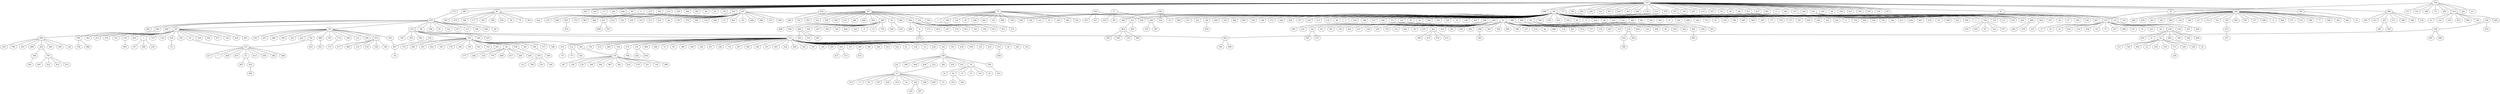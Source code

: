 graph {1 [label="318" level=1];
2 [label="547" level=1];
4 [label="282" level=1];
5 [label="361" level=2];
6 [label="409" level=1];
7 [label="485" level=3];
8 [label="444" level=4];
9 [label="82" level=1];
11 [label="84" level=1];
12 [label="127" level=5];
13 [label="442" level=5];
14 [label="5" level=1];
15 [label="115" level=1];
16 [label="338" level=2];
17 [label="494" level=1];
51 [label="283" level=1];
20 [label="86" level=1];
21 [label="40" level=2];
22 [label="176" level=4];
23 [label="333" level=1];
24 [label="486" level=2];
3 [label="64" level=1];
26 [label="263" level=2];
27 [label="245" level=2];
28 [label="121" level=1];
29 [label="615" level=2];
30 [label="420" level=1];
18 [label="925" level=5];
25 [label="482" level=2];
42 [label="170" level=1];
32 [label="113" level=1];
33 [label="976" level=5];
34 [label="725" level=5];
35 [label="367" level=1];
37 [label="114" level=1];
38 [label="527" level=5];
39 [label="76" level=5];
40 [label="36" level=3];
41 [label="96" level=1];
31 [label="417" level=2];
10 [label="981" level=5];
43 [label="13" level=1];
58 [label="326" level=3];
46 [label="411" level=1];
47 [label="426" level=2];
48 [label="107" level=1];
50 [label="160" level=1];
19 [label="48" level=2];
52 [label="256" level=1];
49 [label="423" level=3];
54 [label="47" level=1];
55 [label="169" level=1];
56 [label="455" level=2];
53 [label="370" level=4];
44 [label="83" level=1];
45 [label="375" level=1];
57 [label="443" level=2];
59 [label="424" level=1];
60 [label="171" level=3];
36 [label="183" level=1];
61 [label="339" level=2];
62 [label="847" level=5];
66 [label="133" level=1];
63 [label="165" level=1];
64 [label="437" level=3];
65 [label="38" level=2];
67 [label="87" level=1];
68 [label="340" level=1];
69 [label="679" level=1];
70 [label="187" level=1];
71 [label="80" level=1];
72 [label="533" level=1];
73 [label="68" level=2];
74 [label="188" level=3];
77 [label="81" level=1];
78 [label="551" level=5];
79 [label="971" level=1];
75 [label="137" level=1];
80 [label="189" level=2];
81 [label="508" level=4];
82 [label="69" level=2];
83 [label="549" level=1];
84 [label="663" level=5];
76 [label="460" level=2];
85 [label="764" level=1];
87 [label="331" level=5];
86 [label="168" level=2];
90 [label="314" level=1];
88 [label="74" level=1];
89 [label="483" level=3];
91 [label="541" level=5];
92 [label="211" level=1];
93 [label="30" level=1];
94 [label="377" level=1];
95 [label="135" level=1];
96 [label="336" level=1];
97 [label="136" level=5];
108 [label="27" level=2];
98 [label="93" level=1];
99 [label="23" level=1];
100 [label="914" level=5];
111 [label="116" level=1];
103 [label="438" level=1];
104 [label="62" level=1];
105 [label="75" level=5];
106 [label="337" level=4];
107 [label="860" level=5];
109 [label="65" level=1];
101 [label="31" level=2];
102 [label="251" level=4];
110 [label="26" level=4];
112 [label="694" level=1];
116 [label="664" level=5];
114 [label="290" level=1];
113 [label="129" level=1];
115 [label="255" level=2];
118 [label="706" level=5];
117 [label="610" level=5];
119 [label="484" level=5];
120 [label="493" level=1];
123 [label="350" level=1];
124 [label="851" level=5];
125 [label="94" level=2];
134 [label="936" level=3];
127 [label="345" level=5];
128 [label="320" level=2];
143 [label="157" level=2];
129 [label="180" level=1];
130 [label="572" level=5];
131 [label="342" level=2];
132 [label="681" level=5];
126 [label="351" level=2];
141 [label="822" level=5];
136 [label="593" level=3];
137 [label="178" level=4];
138 [label="204" level=4];
139 [label="191" level=2];
140 [label="343" level=5];
142 [label="352" level=5];
337 [label="172" level=1];
340 [label="219" level=3];
494 [label="212" level=1];
510 [label="468" level=5];
484 [label="275" level=4];
485 [label="346" level=5];
486 [label="51" level=2];
497 [label="60" level=2];
487 [label="280" level=1];
488 [label="440" level=2];
503 [label="249" level=1];
491 [label="457" level=5];
492 [label="166" level=1];
493 [label="231" level=2];
496 [label="714" level=5];
526 [label="207" level=5];
336 [label="655" level=2];
498 [label="585" level=5];
499 [label="526" level=2];
500 [label="515" level=3];
501 [label="403" level=5];
502 [label="434" level=1];
516 [label="820" level=1];
523 [label="542" level=5];
525 [label="167" level=2];
490 [label="130" level=4];
504 [label="295" level=1];
505 [label="197" level=4];
506 [label="285" level=1];
507 [label="365" level=1];
508 [label="292" level=4];
520 [label="413" level=5];
511 [label="523" level=5];
512 [label="61" level=2];
513 [label="128" level=1];
281 [label="142" level=1];
515 [label="14" level=1];
529 [label="228" level=5];
517 [label="181" level=2];
483 [label="450" level=2];
519 [label="458" level=2];
521 [label="123" level=4];
522 [label="419" level=1];
524 [label="813" level=5];
509 [label="28" level=1];
489 [label="205" level=4];
514 [label="143" level=2];
527 [label="734" level=5];
528 [label="214" level=2];
518 [label="464" level=2];
889 [label="935" level=3];
886 [label="353" level=3];
915 [label="100" level=3];
986 [label="125" level=5];
979 [label="768" level=5];
145 [label="92" level=2];
146 [label="883" level=4];
147 [label="560" level=2];
149 [label="260" level=5];
148 [label="400" level=4];
150 [label="816" level=5];
151 [label="41" level=1];
449 [label="156" level=5];
443 [label="179" level=2];
255 [label="550" level=2];
256 [label="363" level=2];
257 [label="366" level=1];
258 [label="473" level=1];
259 [label="316" level=2];
260 [label="518" level=2];
261 [label="155" level=2];
262 [label="932" level=1];
263 [label="710" level=5];
264 [label="152" level=2];
254 [label="1" level=2];
271 [label="145" level=2];
265 [label="20" level=2];
266 [label="418" level=4];
267 [label="546" level=1];
268 [label="671" level=5];
270 [label="146" level=5];
272 [label="459" level=2];
269 [label="667" level=5];
273 [label="480" level=1];
274 [label="39" level=2];
275 [label="356" level=2];
276 [label="509" level=2];
282 [label="564" level=4];
277 [label="221" level=1];
278 [label="638" level=5];
279 [label="362" level=2];
280 [label="678" level=5];
283 [label="252" level=1];
284 [label="474" level=1];
285 [label="880" level=4];
286 [label="747" level=4];
294 [label="174" level=2];
288 [label="286" level=3];
295 [label="112" level=5];
289 [label="384" level=5];
290 [label="230" level=5];
291 [label="287" level=5];
292 [label="490" level=3];
296 [label="303" level=1];
297 [label="299" level=5];
298 [label="431" level=5];
293 [label="253" level=3];
152 [label="489" level=1];
299 [label="210" level=1];
300 [label="929" level=5];
302 [label="132" level=2];
301 [label="408" level=2];
303 [label="312" level=5];
304 [label="317" level=1];
307 [label="35" level=2];
310 [label="151" level=3];
308 [label="33" level=4];
309 [label="34" level=4];
306 [label="29" level=2];
311 [label="37" level=4];
153 [label="244" level=1];
324 [label="235" level=5];
325 [label="301" level=1];
326 [label="810" level=5];
327 [label="241" level=5];
328 [label="422" level=3];
334 [label="237" level=4];
332 [label="159" level=4];
329 [label="236" level=2];
330 [label="158" level=2];
331 [label="233" level=2];
333 [label="963" level=3];
335 [label="58" level=1];
873 [label="872" level=5];
341 [label="79" level=3];
342 [label="454" level=2];
343 [label="258" level=2];
182 [label="106" level=1];
345 [label="22" level=5];
346 [label="259" level=4];
347 [label="530" level=5];
348 [label="373" level=3];
344 [label="520" level=2];
351 [label="538" level=5];
352 [label="723" level=5];
350 [label="728" level=5];
353 [label="818" level=5];
355 [label="447" level=2];
356 [label="322" level=5];
357 [label="429" level=4];
372 [label="335" level=5];
358 [label="273" level=4];
359 [label="933" level=5];
360 [label="46" level=2];
362 [label="139" level=4];
363 [label="579" level=5];
364 [label="592" level=4];
365 [label="334" level=5];
366 [label="446" level=5];
367 [label="15" level=2];
188 [label="269" level=1];
368 [label="461" level=5];
369 [label="45" level=2];
370 [label="448" level=3];
373 [label="690" level=5];
374 [label="272" level=2];
375 [label="428" level=5];
376 [label="812" level=2];
377 [label="627" level=2];
379 [label="809" level=2];
378 [label="707" level=4];
729 [label="558" level=5];
661 [label="529" level=4];
787 [label="674" level=5];
383 [label="597" level=5];
384 [label="577" level=5];
386 [label="586" level=5];
387 [label="4" level=1];
388 [label="856" level=2];
389 [label="371" level=1];
390 [label="153" level=2];
391 [label="589" level=5];
392 [label="77" level=5];
393 [label="588" level=5];
394 [label="393" level=1];
395 [label="641" level=5];
396 [label="288" level=4];
397 [label="478" level=3];
398 [label="441" level=2];
399 [label="163" level=2];
400 [label="404" level=1];
401 [label="154" level=2];
402 [label="190" level=4];
403 [label="217" level=5];
410 [label="311" level=4];
405 [label="531" level=2];
407 [label="355" level=2];
408 [label="662" level=5];
122 [label="21" level=1];
412 [label="896" level=4];
413 [label="308" level=3];
414 [label="327" level=4];
416 [label="274" level=5];
417 [label="44" level=1];
418 [label="686" level=5];
121 [label="118" level=4];
419 [label="467" level=5];
421 [label="519" level=5];
420 [label="777" level=5];
411 [label="278" level=2];
425 [label="647" level=5];
424 [label="624" level=5];
427 [label="462" level=4];
428 [label="296" level=2];
429 [label="581" level=4];
431 [label="548" level=4];
433 [label="328" level=5];
434 [label="186" level=4];
436 [label="477" level=5];
435 [label="469" level=5];
438 [label="110" level=5];
439 [label="514" level=5];
445 [label="150" level=4];
446 [label="388" level=5];
448 [label="347" level=5];
451 [label="104" level=4];
452 [label="122" level=5];
454 [label="148" level=5];
455 [label="262" level=5];
456 [label="907" level=5];
457 [label="381" level=4];
450 [label="203" level=4];
458 [label="378" level=5];
453 [label="321" level=2];
459 [label="781" level=5];
460 [label="621" level=5];
461 [label="537" level=2];
462 [label="407" level=2];
463 [label="266" level=2];
464 [label="43" level=3];
465 [label="265" level=4];
466 [label="566" level=4];
467 [label="525" level=3];
468 [label="503" level=5];
472 [label="374" level=5];
469 [label="505" level=5];
470 [label="332" level=5];
471 [label="358" level=2];
477 [label="504" level=3];
473 [label="213" level=2];
474 [label="499" level=2];
475 [label="406" level=5];
476 [label="502" level=5];
248 [label="141" level=1];
585 [label="120" level=5];
532 [label="32" level=4];
154 [label="980" level=5];
535 [label="119" level=5];
536 [label="55" level=1];
539 [label="3" level=2];
551 [label="193" level=5];
538 [label="949" level=5];
546 [label="552" level=3];
541 [label="194" level=3];
216 [label="412" level=1];
543 [label="126" level=4];
544 [label="63" level=1];
545 [label="208" level=2];
547 [label="481" level=3];
548 [label="56" level=2];
549 [label="698" level=5];
537 [label="738" level=4];
542 [label="59" level=2];
552 [label="803" level=4];
553 [label="1001" level=5];
556 [label="195" level=4];
557 [label="990" level=5];
555 [label="826" level=5];
558 [label="544" level=4];
562 [label="257" level=5];
563 [label="410" level=5];
155 [label="89" level=2];
565 [label="924" level=5];
564 [label="845" level=4];
567 [label="304" level=4];
569 [label="88" level=4];
570 [label="919" level=5];
575 [label="575" level=5];
577 [label="25" level=4];
224 [label="329" level=1];
583 [label="776" level=4];
586 [label="908" level=5];
587 [label="917" level=5];
588 [label="200" level=4];
589 [label="294" level=5];
591 [label="206" level=2];
592 [label="497" level=4];
596 [label="117" level=5];
595 [label="590" level=5];
597 [label="390" level=2];
598 [label="138" level=4];
600 [label="555" level=5];
599 [label="421" level=2];
601 [label="387" level=3];
156 [label="389" level=2];
604 [label="162" level=2];
605 [label="385" level=5];
606 [label="341" level=5];
607 [label="521" level=5];
602 [label="391" level=5];
608 [label="182" level=2];
609 [label="921" level=5];
610 [label="697" level=5];
611 [label="414" level=5];
615 [label="264" level=3];
619 [label="804" level=5];
616 [label="324" level=5];
620 [label="9" level=4];
617 [label="12" level=2];
618 [label="754" level=5];
621 [label="608" level=4];
622 [label="500" level=5];
623 [label="565" level=5];
624 [label="267" level=5];
625 [label="246" level=5];
626 [label="720" level=5];
629 [label="399" level=3];
628 [label="543" level=3];
631 [label="569" level=3];
632 [label="452" level=3];
633 [label="19" level=2];
635 [label="277" level=5];
640 [label="279" level=5];
642 [label="708" level=5];
647 [label="50" level=5];
644 [label="78" level=5];
645 [label="563" level=5];
649 [label="453" level=4];
652 [label="748" level=4];
651 [label="576" level=5];
848 [label="70" level=5];
849 [label="144" level=5];
815 [label="571" level=5];
657 [label="491" level=5];
659 [label="562" level=4];
660 [label="602" level=4];
662 [label="700" level=5];
663 [label="699" level=5];
158 [label="918" level=5];
670 [label="573" level=5];
666 [label="823" level=5];
668 [label="247" level=5];
669 [label="570" level=5];
667 [label="451" level=5];
671 [label="666" level=5];
665 [label="8" level=4];
159 [label="302" level=5];
673 [label="472" level=5];
674 [label="471" level=5];
677 [label="930" level=5];
678 [label="927" level=5];
679 [label="931" level=5];
208 [label="926" level=5];
681 [label="510" level=5];
683 [label="661" level=3];
682 [label="359" level=4];
314 [label="218" level=2];
686 [label="220" level=5];
684 [label="297" level=5];
689 [label="242" level=4];
690 [label="240" level=5];
860 [label="717" level=5];
173 [label="131" level=2];
694 [label="986" level=2];
695 [label="261" level=2];
696 [label="470" level=5];
699 [label="892" level=5];
702 [label="913" level=5];
703 [label="951" level=5];
704 [label="765" level=5];
706 [label="293" level=5];
707 [label="360" level=4];
708 [label="435" level=5];
709 [label="756" level=5];
714 [label="185" level=5];
713 [label="582" level=5];
715 [label="53" level=3];
717 [label="922" level=5];
716 [label="465" level=5];
730 [label="487" level=5];
731 [label="488" level=5];
315 [label="248" level=5];
736 [label="886" level=5];
737 [label="758" level=5];
316 [label="695" level=5];
740 [label="276" level=5];
741 [label="953" level=5];
742 [label="651" level=5];
744 [label="298" level=5];
225 [label="815" level=5];
981 [label="291" level=5];
941 [label="402" level=5];
238 [label="330" level=5];
751 [label="789" level=5];
948 [label="613" level=5];
819 [label="956" level=5];
755 [label="726" level=5];
757 [label="536" level=5];
207 [label="229" level=4];
718 [label="71" level=5];
758 [label="49" level=5];
760 [label="433" level=5];
160 [label="209" level=1];
162 [label="90" level=5];
322 [label="73" level=4];
768 [label="649" level=5];
769 [label="654" level=4];
770 [label="270" level=5];
163 [label="0" level=3];
164 [label="164" level=2];
779 [label="905" level=5];
782 [label="532" level=5];
781 [label="643" level=5];
165 [label="66" level=4];
318 [label="313" level=5];
380 [label="642" level=1];
382 [label="284" level=3];
181 [label="16" level=1];
381 [label="254" level=1];
788 [label="865" level=5];
798 [label="239" level=5];
478 [label="147" level=2];
168 [label="232" level=1];
802 [label="501" level=5];
893 [label="175" level=5];
810 [label="987" level=5];
809 [label="900" level=5];
811 [label="753" level=5];
169 [label="103" level=2];
338 [label="513" level=2];
822 [label="396" level=5];
980 [label="392" level=5];
833 [label="394" level=4];
836 [label="557" level=5];
222 [label="445" level=5];
837 [label="344" level=5];
839 [label="656" level=5];
868 [label="791" level=2];
869 [label="425" level=4];
870 [label="623" level=5];
871 [label="612" level=2];
872 [label="401" level=2];
479 [label="568" level=4];
482 [label="250" level=4];
171 [label="306" level=2];
184 [label="281" level=2];
172 [label="199" level=2];
862 [label="192" level=5];
863 [label="807" level=2];
174 [label="405" level=1];
175 [label="57" level=2];
215 [label="216" level=5];
223 [label="496" level=5];
176 [label="149" level=4];
177 [label="733" level=5];
178 [label="91" level=4];
179 [label="223" level=2];
170 [label="786" level=5];
192 [label="685" level=2];
246 [label="349" level=5];
183 [label="395" level=3];
185 [label="177" level=2];
186 [label="379" level=2];
187 [label="173" level=1];
167 [label="397" level=4];
189 [label="859" level=2];
247 [label="238" level=3];
190 [label="325" level=5];
193 [label="243" level=2];
194 [label="11" level=2];
231 [label="376" level=2];
195 [label="640" level=5];
196 [label="506" level=2];
197 [label="730" level=5];
198 [label="300" level=2];
200 [label="511" level=5];
199 [label="430" level=2];
201 [label="601" level=4];
202 [label="354" level=5];
203 [label="42" level=2];
205 [label="498" level=1];
206 [label="201" level=2];
209 [label="950" level=3];
210 [label="2" level=1];
211 [label="102" level=5];
212 [label="719" level=5];
226 [label="840" level=5];
180 [label="611" level=5];
213 [label="222" level=2];
214 [label="98" level=5];
217 [label="644" level=5];
218 [label="105" level=1];
219 [label="466" level=2];
220 [label="665" level=5];
204 [label="140" level=3];
235 [label="196" level=4];
227 [label="372" level=4];
228 [label="184" level=2];
229 [label="828" level=5];
230 [label="357" level=2];
157 [label="224" level=5];
232 [label="215" level=1];
233 [label="134" level=5];
234 [label="99" level=5];
236 [label="6" level=1];
239 [label="234" level=2];
240 [label="198" level=4];
241 [label="323" level=4];
242 [label="492" level=5];
243 [label="271" level=2];
244 [label="124" level=3];
252 [label="95" level=2];
245 [label="24" level=4];
237 [label="309" level=3];
249 [label="305" level=2];
250 [label="528" level=5];
191 [label="10" level=2];
251 [label="108" level=3];
339 [label="427" level=2];
874 [label="618" level=5];
875 [label="380" level=3];
899 [label="101" level=5];
313 [label="17" level=1];
320 [label="85" level=4];
321 [label="307" level=5];
319 [label="226" level=2];
317 [label="310" level=4];
323 [label="18" level=2];
954 [label="495" level=1];
725 [label="52" level=5];
656 [label="545" level=5];
655 [label="554" level=5];
830 [label="368" level=2];
776 [label="672" level=5];
943 [label="683" level=5];
581 [label="635" level=5];
944 [label="227" level=5];
947 [label="161" level=3];
955 [label="225" level=5];
966 [label="517" level=5];
841 [label="516" level=5];
969 [label="832" level=5];
967 [label="97" level=5];
692 [label="599" level=5];
975 [label="54" level=2];
724 [label="319" level=5];
720 [label="587" level=5];
949 [label="7" level=2];
950 [label="268" level=4];
951 [label="607" level=4];
984 [label="600" level=5];
1 -- 2;
1 -- 4;
1 -- 5;
1 -- 6;
1 -- 7;
1 -- 8;
1 -- 9;
1 -- 11;
1 -- 12;
1 -- 13;
1 -- 14;
1 -- 15;
1 -- 16;
1 -- 17;
1 -- 51;
1 -- 20;
1 -- 21;
1 -- 22;
1 -- 23;
1 -- 24;
1 -- 3;
1 -- 26;
1 -- 27;
1 -- 28;
1 -- 29;
1 -- 30;
1 -- 18;
1 -- 25;
1 -- 42;
1 -- 32;
1 -- 33;
1 -- 34;
1 -- 35;
1 -- 37;
1 -- 38;
1 -- 39;
1 -- 40;
1 -- 41;
1 -- 31;
1 -- 10;
1 -- 43;
1 -- 58;
1 -- 46;
1 -- 47;
1 -- 48;
1 -- 50;
1 -- 19;
1 -- 52;
1 -- 49;
1 -- 54;
1 -- 55;
1 -- 56;
1 -- 53;
1 -- 44;
1 -- 45;
1 -- 57;
1 -- 59;
1 -- 60;
1 -- 36;
2 -- 61;
2 -- 62;
2 -- 66;
2 -- 63;
2 -- 64;
2 -- 65;
2 -- 67;
2 -- 68;
4 -- 383;
4 -- 384;
4 -- 386;
4 -- 387;
4 -- 388;
4 -- 389;
4 -- 390;
4 -- 391;
4 -- 392;
4 -- 393;
4 -- 394;
4 -- 395;
4 -- 396;
4 -- 397;
4 -- 398;
4 -- 399;
4 -- 400;
4 -- 401;
4 -- 402;
4 -- 403;
4 -- 410;
4 -- 405;
4 -- 407;
4 -- 408;
5 -- 577;
6 -- 592;
6 -- 596;
6 -- 595;
6 -- 597;
6 -- 598;
6 -- 600;
6 -- 599;
7 -- 601;
9 -- 635;
9 -- 640;
9 -- 642;
9 -- 647;
9 -- 644;
9 -- 645;
9 -- 649;
9 -- 652;
9 -- 651;
11 -- 768;
11 -- 769;
11 -- 770;
14 -- 610;
15 -- 810;
15 -- 809;
15 -- 811;
23 -- 377;
3 -- 182;
3 -- 188;
3 -- 248;
3 -- 216;
3 -- 208;
3 -- 207;
3 -- 160;
3 -- 181;
3 -- 222;
3 -- 215;
3 -- 223;
3 -- 176;
3 -- 177;
3 -- 178;
3 -- 179;
3 -- 170;
3 -- 192;
3 -- 246;
3 -- 183;
3 -- 185;
3 -- 186;
3 -- 187;
3 -- 167;
3 -- 189;
3 -- 247;
3 -- 190;
3 -- 193;
3 -- 194;
3 -- 231;
3 -- 195;
3 -- 196;
3 -- 197;
3 -- 198;
3 -- 200;
3 -- 199;
3 -- 201;
3 -- 202;
3 -- 203;
3 -- 205;
3 -- 206;
3 -- 209;
3 -- 210;
3 -- 211;
3 -- 212;
3 -- 226;
3 -- 180;
3 -- 213;
3 -- 214;
3 -- 217;
3 -- 218;
3 -- 219;
3 -- 220;
3 -- 204;
3 -- 235;
3 -- 227;
3 -- 228;
3 -- 229;
3 -- 230;
3 -- 157;
3 -- 232;
3 -- 233;
3 -- 234;
3 -- 236;
3 -- 239;
3 -- 240;
3 -- 241;
3 -- 242;
3 -- 243;
3 -- 244;
3 -- 252;
3 -- 245;
3 -- 237;
3 -- 249;
3 -- 250;
3 -- 191;
3 -- 251;
3 -- 152;
3 -- 153;
3 -- 122;
3 -- 154;
3 -- 155;
3 -- 224;
3 -- 156;
3 -- 158;
3 -- 159;
3 -- 173;
3 -- 225;
3 -- 238;
3 -- 162;
3 -- 163;
3 -- 164;
3 -- 165;
3 -- 168;
3 -- 169;
3 -- 171;
3 -- 184;
3 -- 172;
3 -- 174;
3 -- 175;
46 -- 694;
48 -- 558;
54 -- 95;
45 -- 69;
66 -- 981;
66 -- 941;
69 -- 70;
69 -- 71;
69 -- 72;
69 -- 73;
69 -- 74;
69 -- 77;
69 -- 78;
69 -- 79;
69 -- 75;
69 -- 80;
69 -- 81;
69 -- 82;
69 -- 83;
69 -- 84;
69 -- 76;
70 -- 255;
70 -- 256;
70 -- 257;
70 -- 258;
70 -- 259;
70 -- 260;
70 -- 261;
70 -- 262;
70 -- 263;
70 -- 264;
70 -- 254;
70 -- 271;
70 -- 265;
70 -- 266;
70 -- 267;
70 -- 268;
70 -- 270;
70 -- 272;
70 -- 269;
71 -- 284;
71 -- 285;
71 -- 286;
71 -- 294;
71 -- 288;
71 -- 295;
71 -- 289;
71 -- 290;
71 -- 291;
71 -- 292;
71 -- 296;
71 -- 297;
71 -- 298;
71 -- 293;
72 -- 707;
72 -- 708;
72 -- 709;
72 -- 714;
72 -- 713;
72 -- 123;
72 -- 337;
72 -- 660;
83 -- 112;
85 -- 87;
85 -- 86;
85 -- 90;
85 -- 88;
85 -- 89;
85 -- 91;
85 -- 92;
85 -- 93;
85 -- 94;
90 -- 955;
90 -- 873;
90 -- 699;
90 -- 755;
90 -- 954;
90 -- 725;
90 -- 947;
93 -- 95;
95 -- 96;
95 -- 97;
95 -- 108;
95 -- 98;
95 -- 99;
95 -- 100;
95 -- 111;
95 -- 103;
95 -- 104;
95 -- 105;
95 -- 106;
95 -- 107;
95 -- 109;
95 -- 101;
95 -- 102;
95 -- 110;
96 -- 145;
96 -- 146;
96 -- 147;
96 -- 149;
96 -- 148;
96 -- 150;
96 -- 151;
112 -- 116;
112 -- 114;
112 -- 113;
112 -- 115;
112 -- 118;
112 -- 117;
112 -- 119;
112 -- 120;
120 -- 629;
120 -- 868;
123 -- 124;
123 -- 125;
123 -- 134;
123 -- 127;
123 -- 128;
123 -- 143;
123 -- 129;
123 -- 130;
123 -- 131;
123 -- 132;
123 -- 126;
123 -- 141;
123 -- 136;
123 -- 137;
123 -- 138;
123 -- 139;
123 -- 140;
123 -- 142;
124 -- 575;
125 -- 583;
125 -- 586;
125 -- 587;
125 -- 588;
125 -- 589;
125 -- 591;
125 -- 585;
134 -- 889;
128 -- 822;
131 -- 443;
337 -- 340;
337 -- 494;
337 -- 510;
337 -- 484;
337 -- 485;
337 -- 486;
337 -- 497;
337 -- 487;
337 -- 488;
337 -- 503;
337 -- 491;
337 -- 492;
337 -- 493;
337 -- 496;
337 -- 526;
337 -- 336;
337 -- 498;
337 -- 499;
337 -- 500;
337 -- 501;
337 -- 502;
337 -- 516;
337 -- 523;
337 -- 525;
337 -- 490;
337 -- 504;
337 -- 505;
337 -- 506;
337 -- 507;
337 -- 508;
337 -- 520;
337 -- 511;
337 -- 512;
337 -- 513;
337 -- 281;
337 -- 515;
337 -- 529;
337 -- 517;
337 -- 483;
337 -- 519;
337 -- 521;
337 -- 522;
337 -- 524;
337 -- 509;
337 -- 489;
337 -- 514;
337 -- 527;
337 -- 528;
337 -- 518;
340 -- 341;
494 -- 848;
494 -- 849;
484 -- 751;
493 -- 837;
493 -- 839;
336 -- 339;
336 -- 338;
506 -- 581;
281 -- 273;
524 -- 984;
889 -- 886;
889 -- 915;
889 -- 986;
889 -- 979;
145 -- 345;
145 -- 346;
145 -- 347;
145 -- 348;
145 -- 344;
145 -- 351;
145 -- 352;
145 -- 350;
145 -- 353;
146 -- 532;
449 -- 443;
443 -- 445;
443 -- 446;
443 -- 448;
443 -- 451;
443 -- 452;
443 -- 454;
443 -- 455;
443 -- 456;
443 -- 457;
443 -- 450;
443 -- 458;
443 -- 453;
255 -- 633;
257 -- 736;
257 -- 737;
259 -- 779;
254 -- 479;
254 -- 482;
254 -- 478;
265 -- 461;
273 -- 274;
273 -- 275;
273 -- 276;
273 -- 282;
273 -- 277;
273 -- 278;
273 -- 279;
273 -- 280;
273 -- 283;
274 -- 307;
274 -- 310;
274 -- 308;
274 -- 309;
274 -- 306;
274 -- 311;
275 -- 563;
277 -- 304;
284 -- 433;
284 -- 434;
284 -- 436;
284 -- 435;
284 -- 438;
284 -- 439;
285 -- 609;
294 -- 893;
296 -- 863;
152 -- 299;
152 -- 300;
152 -- 302;
152 -- 301;
299 -- 689;
299 -- 690;
303 -- 304;
304 -- 313;
304 -- 320;
304 -- 321;
304 -- 319;
304 -- 317;
304 -- 323;
304 -- 314;
304 -- 315;
304 -- 316;
304 -- 322;
304 -- 318;
306 -- 656;
306 -- 655;
153 -- 324;
153 -- 325;
153 -- 326;
153 -- 327;
153 -- 328;
153 -- 334;
153 -- 332;
153 -- 329;
153 -- 330;
153 -- 331;
153 -- 333;
153 -- 335;
325 -- 740;
325 -- 741;
325 -- 742;
325 -- 744;
342 -- 343;
342 -- 182;
348 -- 798;
355 -- 356;
355 -- 357;
355 -- 372;
355 -- 358;
355 -- 359;
355 -- 360;
355 -- 362;
355 -- 363;
355 -- 364;
355 -- 365;
355 -- 366;
355 -- 367;
355 -- 188;
355 -- 368;
355 -- 369;
355 -- 370;
355 -- 373;
355 -- 374;
355 -- 375;
355 -- 376;
377 -- 379;
377 -- 378;
729 -- 661;
729 -- 787;
661 -- 730;
661 -- 731;
661 -- 660;
407 -- 673;
122 -- 412;
122 -- 413;
122 -- 414;
122 -- 416;
122 -- 417;
122 -- 418;
122 -- 121;
122 -- 419;
122 -- 421;
122 -- 420;
122 -- 411;
122 -- 425;
122 -- 424;
122 -- 427;
122 -- 428;
122 -- 429;
122 -- 431;
428 -- 980;
459 -- 460;
459 -- 461;
461 -- 949;
461 -- 950;
461 -- 951;
461 -- 715;
461 -- 948;
461 -- 833;
461 -- 875;
461 -- 830;
461 -- 944;
462 -- 463;
462 -- 464;
462 -- 465;
462 -- 466;
462 -- 467;
462 -- 468;
462 -- 472;
462 -- 469;
462 -- 470;
462 -- 471;
462 -- 477;
462 -- 473;
462 -- 474;
462 -- 475;
462 -- 476;
462 -- 248;
463 -- 615;
463 -- 619;
463 -- 616;
463 -- 620;
463 -- 617;
463 -- 618;
463 -- 621;
463 -- 622;
463 -- 623;
463 -- 624;
463 -- 625;
463 -- 626;
464 -- 631;
464 -- 632;
466 -- 670;
466 -- 666;
466 -- 668;
466 -- 669;
466 -- 667;
466 -- 671;
466 -- 665;
467 -- 702;
467 -- 703;
467 -- 704;
467 -- 706;
154 -- 535;
536 -- 539;
536 -- 551;
536 -- 538;
536 -- 546;
536 -- 541;
536 -- 216;
536 -- 543;
536 -- 544;
536 -- 545;
536 -- 547;
536 -- 548;
536 -- 549;
536 -- 537;
536 -- 542;
539 -- 815;
216 -- 943;
216 -- 552;
552 -- 553;
552 -- 556;
552 -- 557;
552 -- 555;
558 -- 562;
155 -- 565;
155 -- 564;
155 -- 567;
155 -- 569;
155 -- 570;
564 -- 788;
592 -- 657;
592 -- 659;
156 -- 604;
156 -- 605;
156 -- 606;
156 -- 607;
156 -- 602;
156 -- 608;
604 -- 782;
604 -- 781;
610 -- 611;
615 -- 681;
615 -- 683;
615 -- 682;
629 -- 628;
660 -- 662;
660 -- 663;
665 -- 776;
673 -- 674;
677 -- 678;
677 -- 679;
677 -- 208;
314 -- 686;
314 -- 684;
689 -- 692;
860 -- 173;
694 -- 695;
694 -- 696;
715 -- 717;
715 -- 716;
717 -- 819;
757 -- 207;
718 -- 758;
718 -- 760;
718 -- 160;
160 -- 724;
160 -- 720;
380 -- 382;
380 -- 181;
380 -- 381;
168 -- 802;
836 -- 222;
868 -- 869;
868 -- 870;
868 -- 871;
868 -- 872;
862 -- 863;
863 -- 975;
211 -- 966;
211 -- 841;
211 -- 969;
211 -- 967;
211 -- 899;
214 -- 874;
}